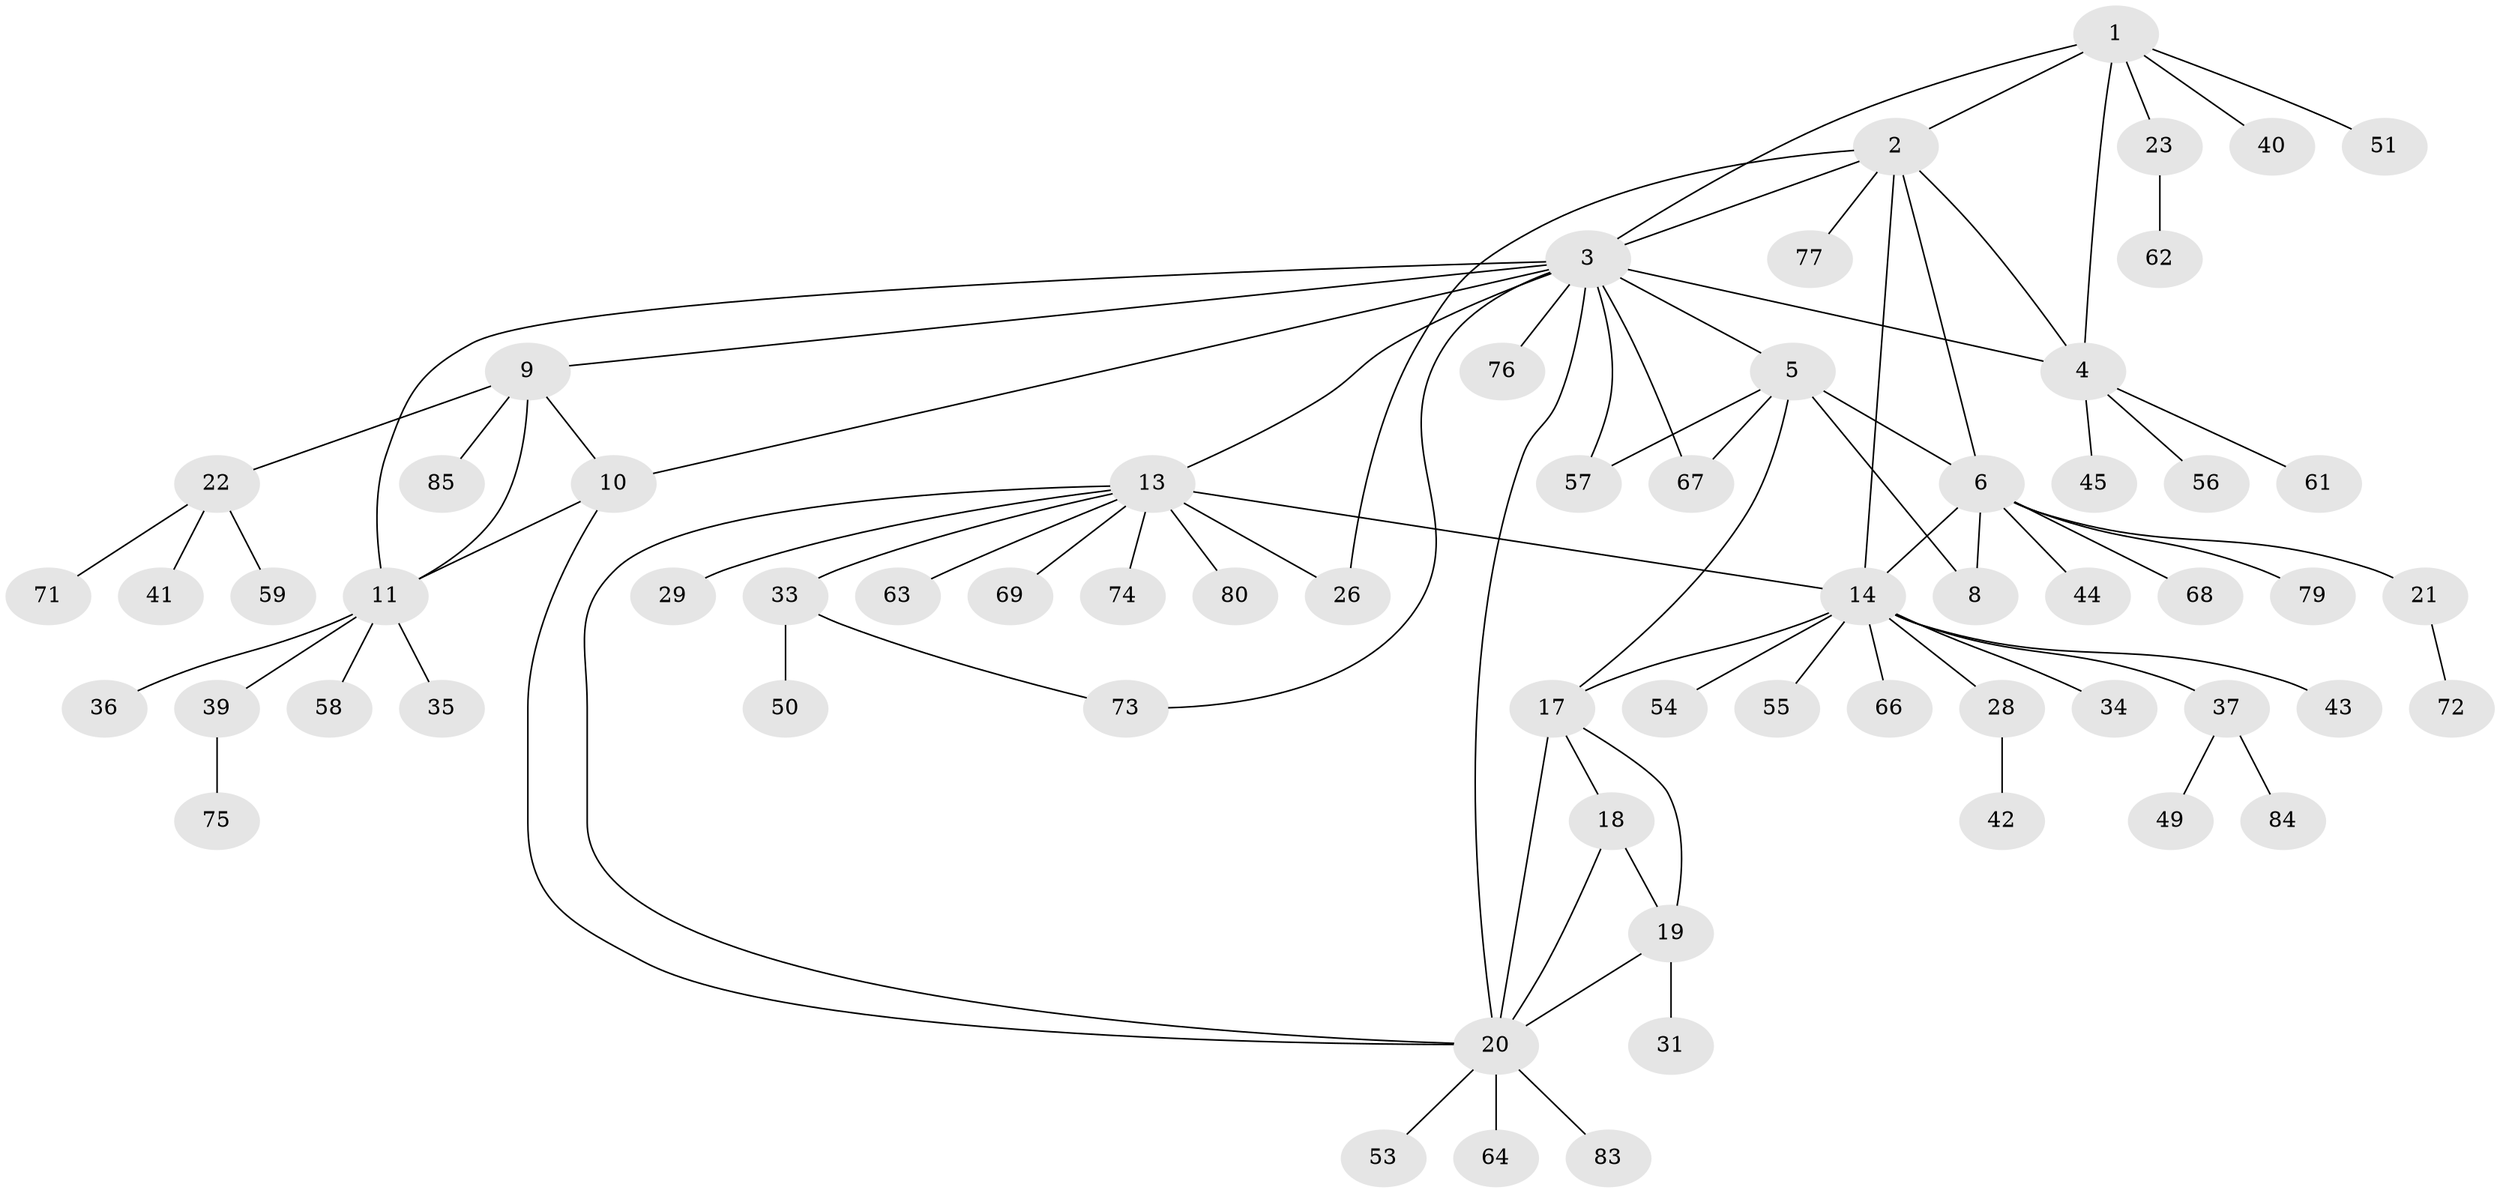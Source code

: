 // Generated by graph-tools (version 1.1) at 2025/52/02/27/25 19:52:20]
// undirected, 65 vertices, 85 edges
graph export_dot {
graph [start="1"]
  node [color=gray90,style=filled];
  1 [super="+24"];
  2;
  3 [super="+12"];
  4 [super="+38"];
  5 [super="+25"];
  6 [super="+7"];
  8 [super="+30"];
  9;
  10;
  11 [super="+32"];
  13 [super="+15"];
  14 [super="+16"];
  17 [super="+27"];
  18 [super="+46"];
  19 [super="+78"];
  20 [super="+60"];
  21 [super="+65"];
  22 [super="+48"];
  23;
  26;
  28;
  29;
  31;
  33 [super="+47"];
  34;
  35 [super="+82"];
  36;
  37 [super="+70"];
  39;
  40 [super="+52"];
  41;
  42;
  43;
  44;
  45;
  49;
  50;
  51;
  53;
  54;
  55;
  56;
  57 [super="+81"];
  58;
  59;
  61;
  62;
  63;
  64;
  66;
  67;
  68;
  69;
  71;
  72;
  73;
  74;
  75;
  76;
  77;
  79;
  80;
  83;
  84;
  85;
  1 -- 2;
  1 -- 3;
  1 -- 4;
  1 -- 23;
  1 -- 40;
  1 -- 51;
  2 -- 3;
  2 -- 4;
  2 -- 6;
  2 -- 14;
  2 -- 26;
  2 -- 77;
  3 -- 4;
  3 -- 20;
  3 -- 73;
  3 -- 67;
  3 -- 5;
  3 -- 9;
  3 -- 10;
  3 -- 11;
  3 -- 76;
  3 -- 13;
  3 -- 57;
  4 -- 56;
  4 -- 45;
  4 -- 61;
  5 -- 6 [weight=2];
  5 -- 8;
  5 -- 17;
  5 -- 57;
  5 -- 67;
  6 -- 8 [weight=2];
  6 -- 14;
  6 -- 21;
  6 -- 44;
  6 -- 68;
  6 -- 79;
  9 -- 10;
  9 -- 11;
  9 -- 22;
  9 -- 85;
  10 -- 11;
  10 -- 20;
  11 -- 35;
  11 -- 39;
  11 -- 58;
  11 -- 36;
  13 -- 14 [weight=4];
  13 -- 33;
  13 -- 69;
  13 -- 74;
  13 -- 80;
  13 -- 26;
  13 -- 29;
  13 -- 63;
  13 -- 20;
  14 -- 34;
  14 -- 43;
  14 -- 54;
  14 -- 55;
  14 -- 17;
  14 -- 66;
  14 -- 37;
  14 -- 28;
  17 -- 18;
  17 -- 19;
  17 -- 20;
  18 -- 19;
  18 -- 20;
  19 -- 20;
  19 -- 31;
  20 -- 53;
  20 -- 64;
  20 -- 83;
  21 -- 72;
  22 -- 41;
  22 -- 59;
  22 -- 71;
  23 -- 62;
  28 -- 42;
  33 -- 73;
  33 -- 50;
  37 -- 49;
  37 -- 84;
  39 -- 75;
}
